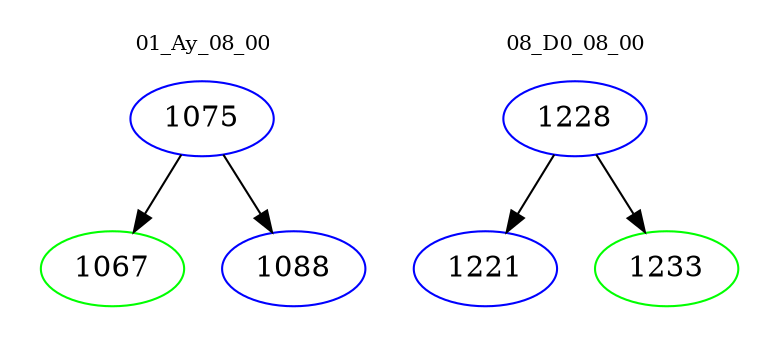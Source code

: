 digraph{
subgraph cluster_0 {
color = white
label = "01_Ay_08_00";
fontsize=10;
T0_1075 [label="1075", color="blue"]
T0_1075 -> T0_1067 [color="black"]
T0_1067 [label="1067", color="green"]
T0_1075 -> T0_1088 [color="black"]
T0_1088 [label="1088", color="blue"]
}
subgraph cluster_1 {
color = white
label = "08_D0_08_00";
fontsize=10;
T1_1228 [label="1228", color="blue"]
T1_1228 -> T1_1221 [color="black"]
T1_1221 [label="1221", color="blue"]
T1_1228 -> T1_1233 [color="black"]
T1_1233 [label="1233", color="green"]
}
}

